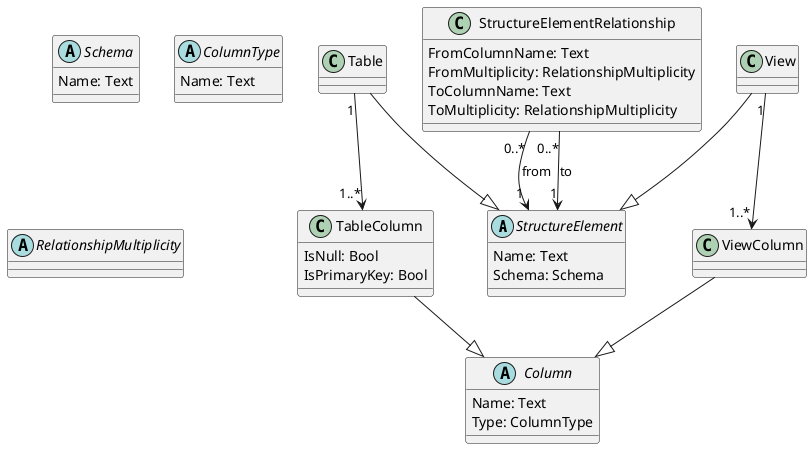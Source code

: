@startuml
'https://plantuml.com/class-diagram

abstract class StructureElement {
    Name: Text
    Schema: Schema
}

abstract class Column {
    Name: Text
    Type: ColumnType
}

class TableColumn {
    IsNull: Bool
    IsPrimaryKey: Bool
}

abstract class Schema {
    Name: Text
}


abstract class ColumnType {
    Name: Text
}

class Table {
    
}

class StructureElementRelationship {
    FromColumnName: Text
    FromMultiplicity: RelationshipMultiplicity
    ToColumnName: Text
    ToMultiplicity: RelationshipMultiplicity
}

abstract class RelationshipMultiplicity {
}

class View {
}

class ViewColumn {
}

TableColumn --|>  Column
Table --|>  StructureElement
View --|>  StructureElement
ViewColumn --|>  Column

Table "1" --> "1..*" TableColumn
View "1" --> "1..*" ViewColumn

StructureElementRelationship "0..*" --> "1" StructureElement: from
StructureElementRelationship "0..*" --> "1" StructureElement: to

@enduml